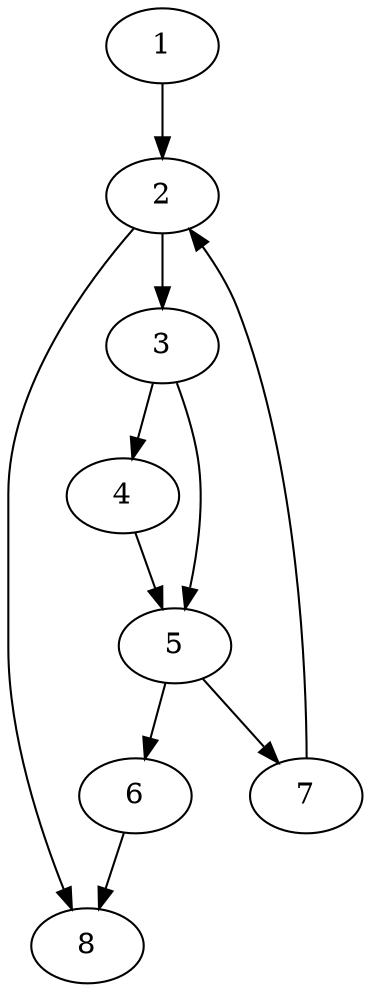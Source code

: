 Digraph G {
	1 -> 2;
	2 -> 3;
	2 -> 8;
	3 -> 4;
	3 -> 5;
	4 -> 5;
	5 -> 6;
	5 -> 7;
	6 -> 8;
	7 -> 2;
} 